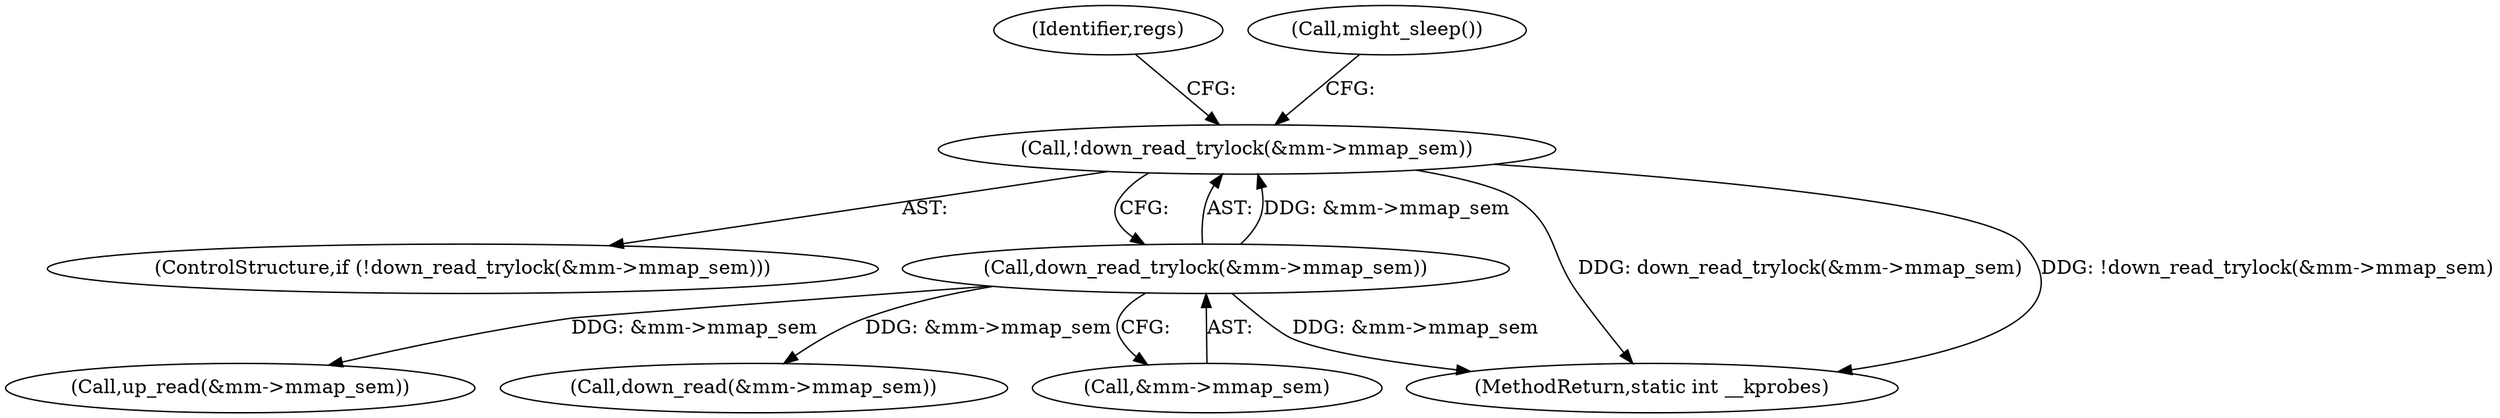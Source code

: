 digraph "0_linux_5a0fdfada3a2aa50d7b947a2e958bf00cbe0d830_0@API" {
"1000184" [label="(Call,!down_read_trylock(&mm->mmap_sem))"];
"1000185" [label="(Call,down_read_trylock(&mm->mmap_sem))"];
"1000183" [label="(ControlStructure,if (!down_read_trylock(&mm->mmap_sem)))"];
"1000283" [label="(Call,up_read(&mm->mmap_sem))"];
"1000203" [label="(Call,down_read(&mm->mmap_sem))"];
"1000195" [label="(Identifier,regs)"];
"1000185" [label="(Call,down_read_trylock(&mm->mmap_sem))"];
"1000354" [label="(MethodReturn,static int __kprobes)"];
"1000186" [label="(Call,&mm->mmap_sem)"];
"1000210" [label="(Call,might_sleep())"];
"1000184" [label="(Call,!down_read_trylock(&mm->mmap_sem))"];
"1000184" -> "1000183"  [label="AST: "];
"1000184" -> "1000185"  [label="CFG: "];
"1000185" -> "1000184"  [label="AST: "];
"1000195" -> "1000184"  [label="CFG: "];
"1000210" -> "1000184"  [label="CFG: "];
"1000184" -> "1000354"  [label="DDG: down_read_trylock(&mm->mmap_sem)"];
"1000184" -> "1000354"  [label="DDG: !down_read_trylock(&mm->mmap_sem)"];
"1000185" -> "1000184"  [label="DDG: &mm->mmap_sem"];
"1000185" -> "1000186"  [label="CFG: "];
"1000186" -> "1000185"  [label="AST: "];
"1000185" -> "1000354"  [label="DDG: &mm->mmap_sem"];
"1000185" -> "1000203"  [label="DDG: &mm->mmap_sem"];
"1000185" -> "1000283"  [label="DDG: &mm->mmap_sem"];
}
